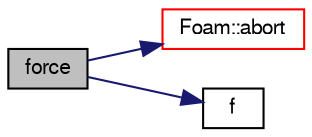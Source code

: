 digraph "force"
{
  bgcolor="transparent";
  edge [fontname="FreeSans",fontsize="10",labelfontname="FreeSans",labelfontsize="10"];
  node [fontname="FreeSans",fontsize="10",shape=record];
  rankdir="LR";
  Node741 [label="force",height=0.2,width=0.4,color="black", fillcolor="grey75", style="filled", fontcolor="black"];
  Node741 -> Node742 [color="midnightblue",fontsize="10",style="solid",fontname="FreeSans"];
  Node742 [label="Foam::abort",height=0.2,width=0.4,color="red",URL="$a21124.html#a447107a607d03e417307c203fa5fb44b"];
  Node741 -> Node785 [color="midnightblue",fontsize="10",style="solid",fontname="FreeSans"];
  Node785 [label="f",height=0.2,width=0.4,color="black",URL="$a17900.html#a888be93833ac7a23170555c69c690288"];
}
